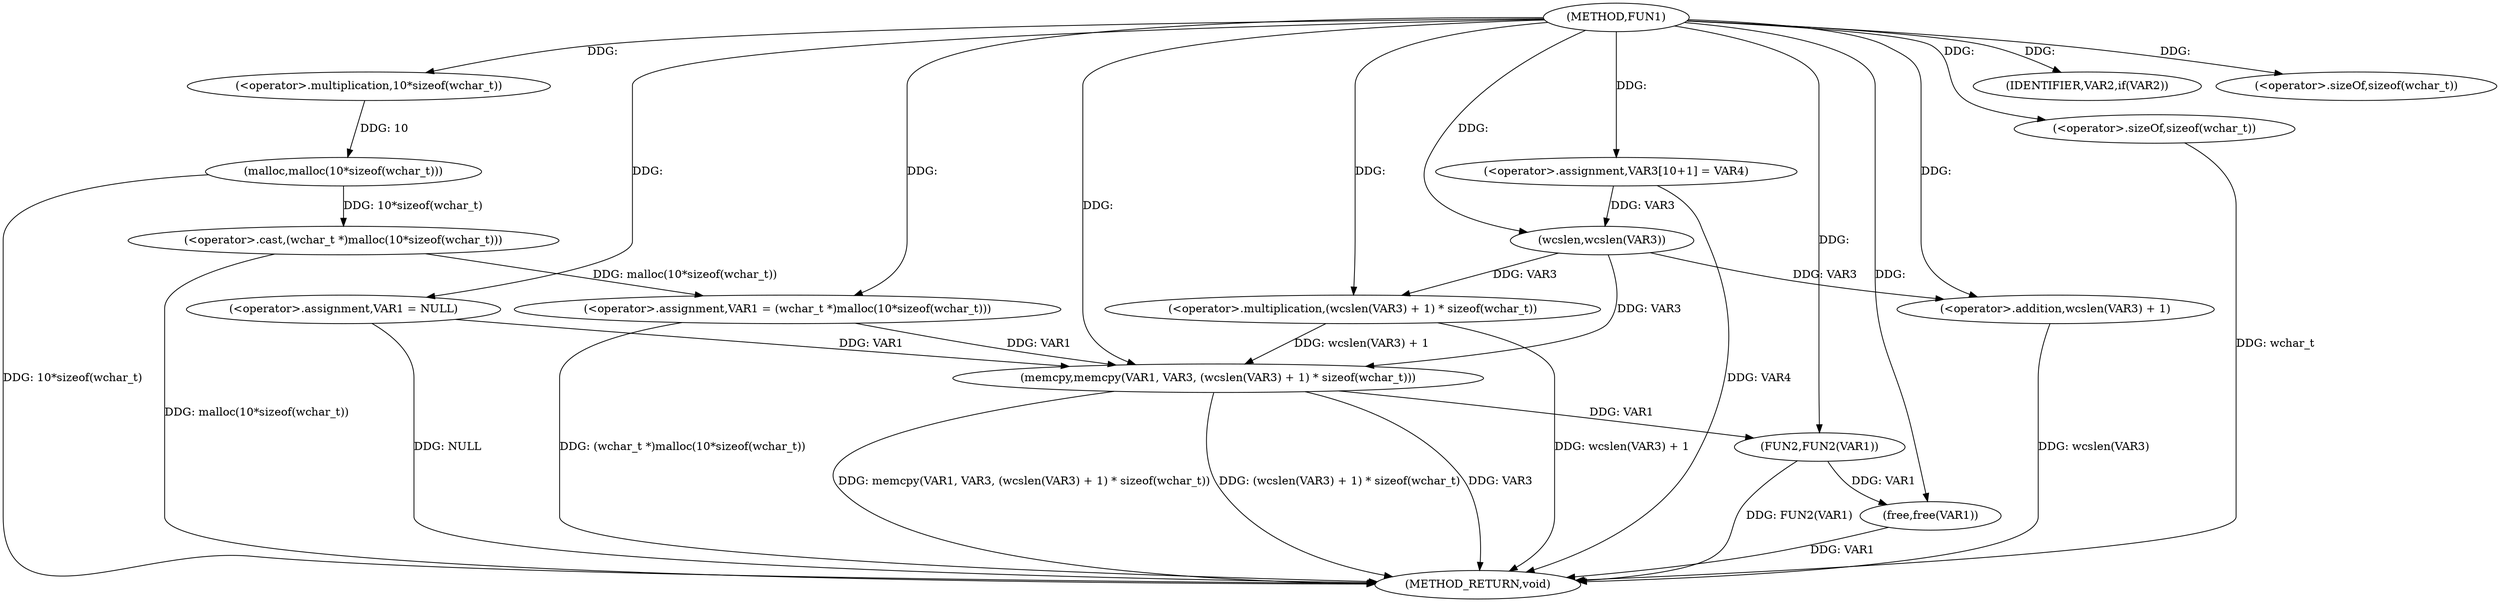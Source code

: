 digraph FUN1 {  
"1000100" [label = "(METHOD,FUN1)" ]
"1000137" [label = "(METHOD_RETURN,void)" ]
"1000103" [label = "(<operator>.assignment,VAR1 = NULL)" ]
"1000107" [label = "(IDENTIFIER,VAR2,if(VAR2))" ]
"1000109" [label = "(<operator>.assignment,VAR1 = (wchar_t *)malloc(10*sizeof(wchar_t)))" ]
"1000111" [label = "(<operator>.cast,(wchar_t *)malloc(10*sizeof(wchar_t)))" ]
"1000113" [label = "(malloc,malloc(10*sizeof(wchar_t)))" ]
"1000114" [label = "(<operator>.multiplication,10*sizeof(wchar_t))" ]
"1000116" [label = "(<operator>.sizeOf,sizeof(wchar_t))" ]
"1000120" [label = "(<operator>.assignment,VAR3[10+1] = VAR4)" ]
"1000123" [label = "(memcpy,memcpy(VAR1, VAR3, (wcslen(VAR3) + 1) * sizeof(wchar_t)))" ]
"1000126" [label = "(<operator>.multiplication,(wcslen(VAR3) + 1) * sizeof(wchar_t))" ]
"1000127" [label = "(<operator>.addition,wcslen(VAR3) + 1)" ]
"1000128" [label = "(wcslen,wcslen(VAR3))" ]
"1000131" [label = "(<operator>.sizeOf,sizeof(wchar_t))" ]
"1000133" [label = "(FUN2,FUN2(VAR1))" ]
"1000135" [label = "(free,free(VAR1))" ]
  "1000123" -> "1000137"  [ label = "DDG: (wcslen(VAR3) + 1) * sizeof(wchar_t)"] 
  "1000123" -> "1000137"  [ label = "DDG: VAR3"] 
  "1000103" -> "1000137"  [ label = "DDG: NULL"] 
  "1000113" -> "1000137"  [ label = "DDG: 10*sizeof(wchar_t)"] 
  "1000126" -> "1000137"  [ label = "DDG: wcslen(VAR3) + 1"] 
  "1000133" -> "1000137"  [ label = "DDG: FUN2(VAR1)"] 
  "1000127" -> "1000137"  [ label = "DDG: wcslen(VAR3)"] 
  "1000109" -> "1000137"  [ label = "DDG: (wchar_t *)malloc(10*sizeof(wchar_t))"] 
  "1000123" -> "1000137"  [ label = "DDG: memcpy(VAR1, VAR3, (wcslen(VAR3) + 1) * sizeof(wchar_t))"] 
  "1000131" -> "1000137"  [ label = "DDG: wchar_t"] 
  "1000111" -> "1000137"  [ label = "DDG: malloc(10*sizeof(wchar_t))"] 
  "1000135" -> "1000137"  [ label = "DDG: VAR1"] 
  "1000120" -> "1000137"  [ label = "DDG: VAR4"] 
  "1000100" -> "1000103"  [ label = "DDG: "] 
  "1000100" -> "1000107"  [ label = "DDG: "] 
  "1000111" -> "1000109"  [ label = "DDG: malloc(10*sizeof(wchar_t))"] 
  "1000100" -> "1000109"  [ label = "DDG: "] 
  "1000113" -> "1000111"  [ label = "DDG: 10*sizeof(wchar_t)"] 
  "1000114" -> "1000113"  [ label = "DDG: 10"] 
  "1000100" -> "1000114"  [ label = "DDG: "] 
  "1000100" -> "1000116"  [ label = "DDG: "] 
  "1000100" -> "1000120"  [ label = "DDG: "] 
  "1000103" -> "1000123"  [ label = "DDG: VAR1"] 
  "1000109" -> "1000123"  [ label = "DDG: VAR1"] 
  "1000100" -> "1000123"  [ label = "DDG: "] 
  "1000128" -> "1000123"  [ label = "DDG: VAR3"] 
  "1000126" -> "1000123"  [ label = "DDG: wcslen(VAR3) + 1"] 
  "1000128" -> "1000126"  [ label = "DDG: VAR3"] 
  "1000100" -> "1000126"  [ label = "DDG: "] 
  "1000128" -> "1000127"  [ label = "DDG: VAR3"] 
  "1000120" -> "1000128"  [ label = "DDG: VAR3"] 
  "1000100" -> "1000128"  [ label = "DDG: "] 
  "1000100" -> "1000127"  [ label = "DDG: "] 
  "1000100" -> "1000131"  [ label = "DDG: "] 
  "1000123" -> "1000133"  [ label = "DDG: VAR1"] 
  "1000100" -> "1000133"  [ label = "DDG: "] 
  "1000133" -> "1000135"  [ label = "DDG: VAR1"] 
  "1000100" -> "1000135"  [ label = "DDG: "] 
}
